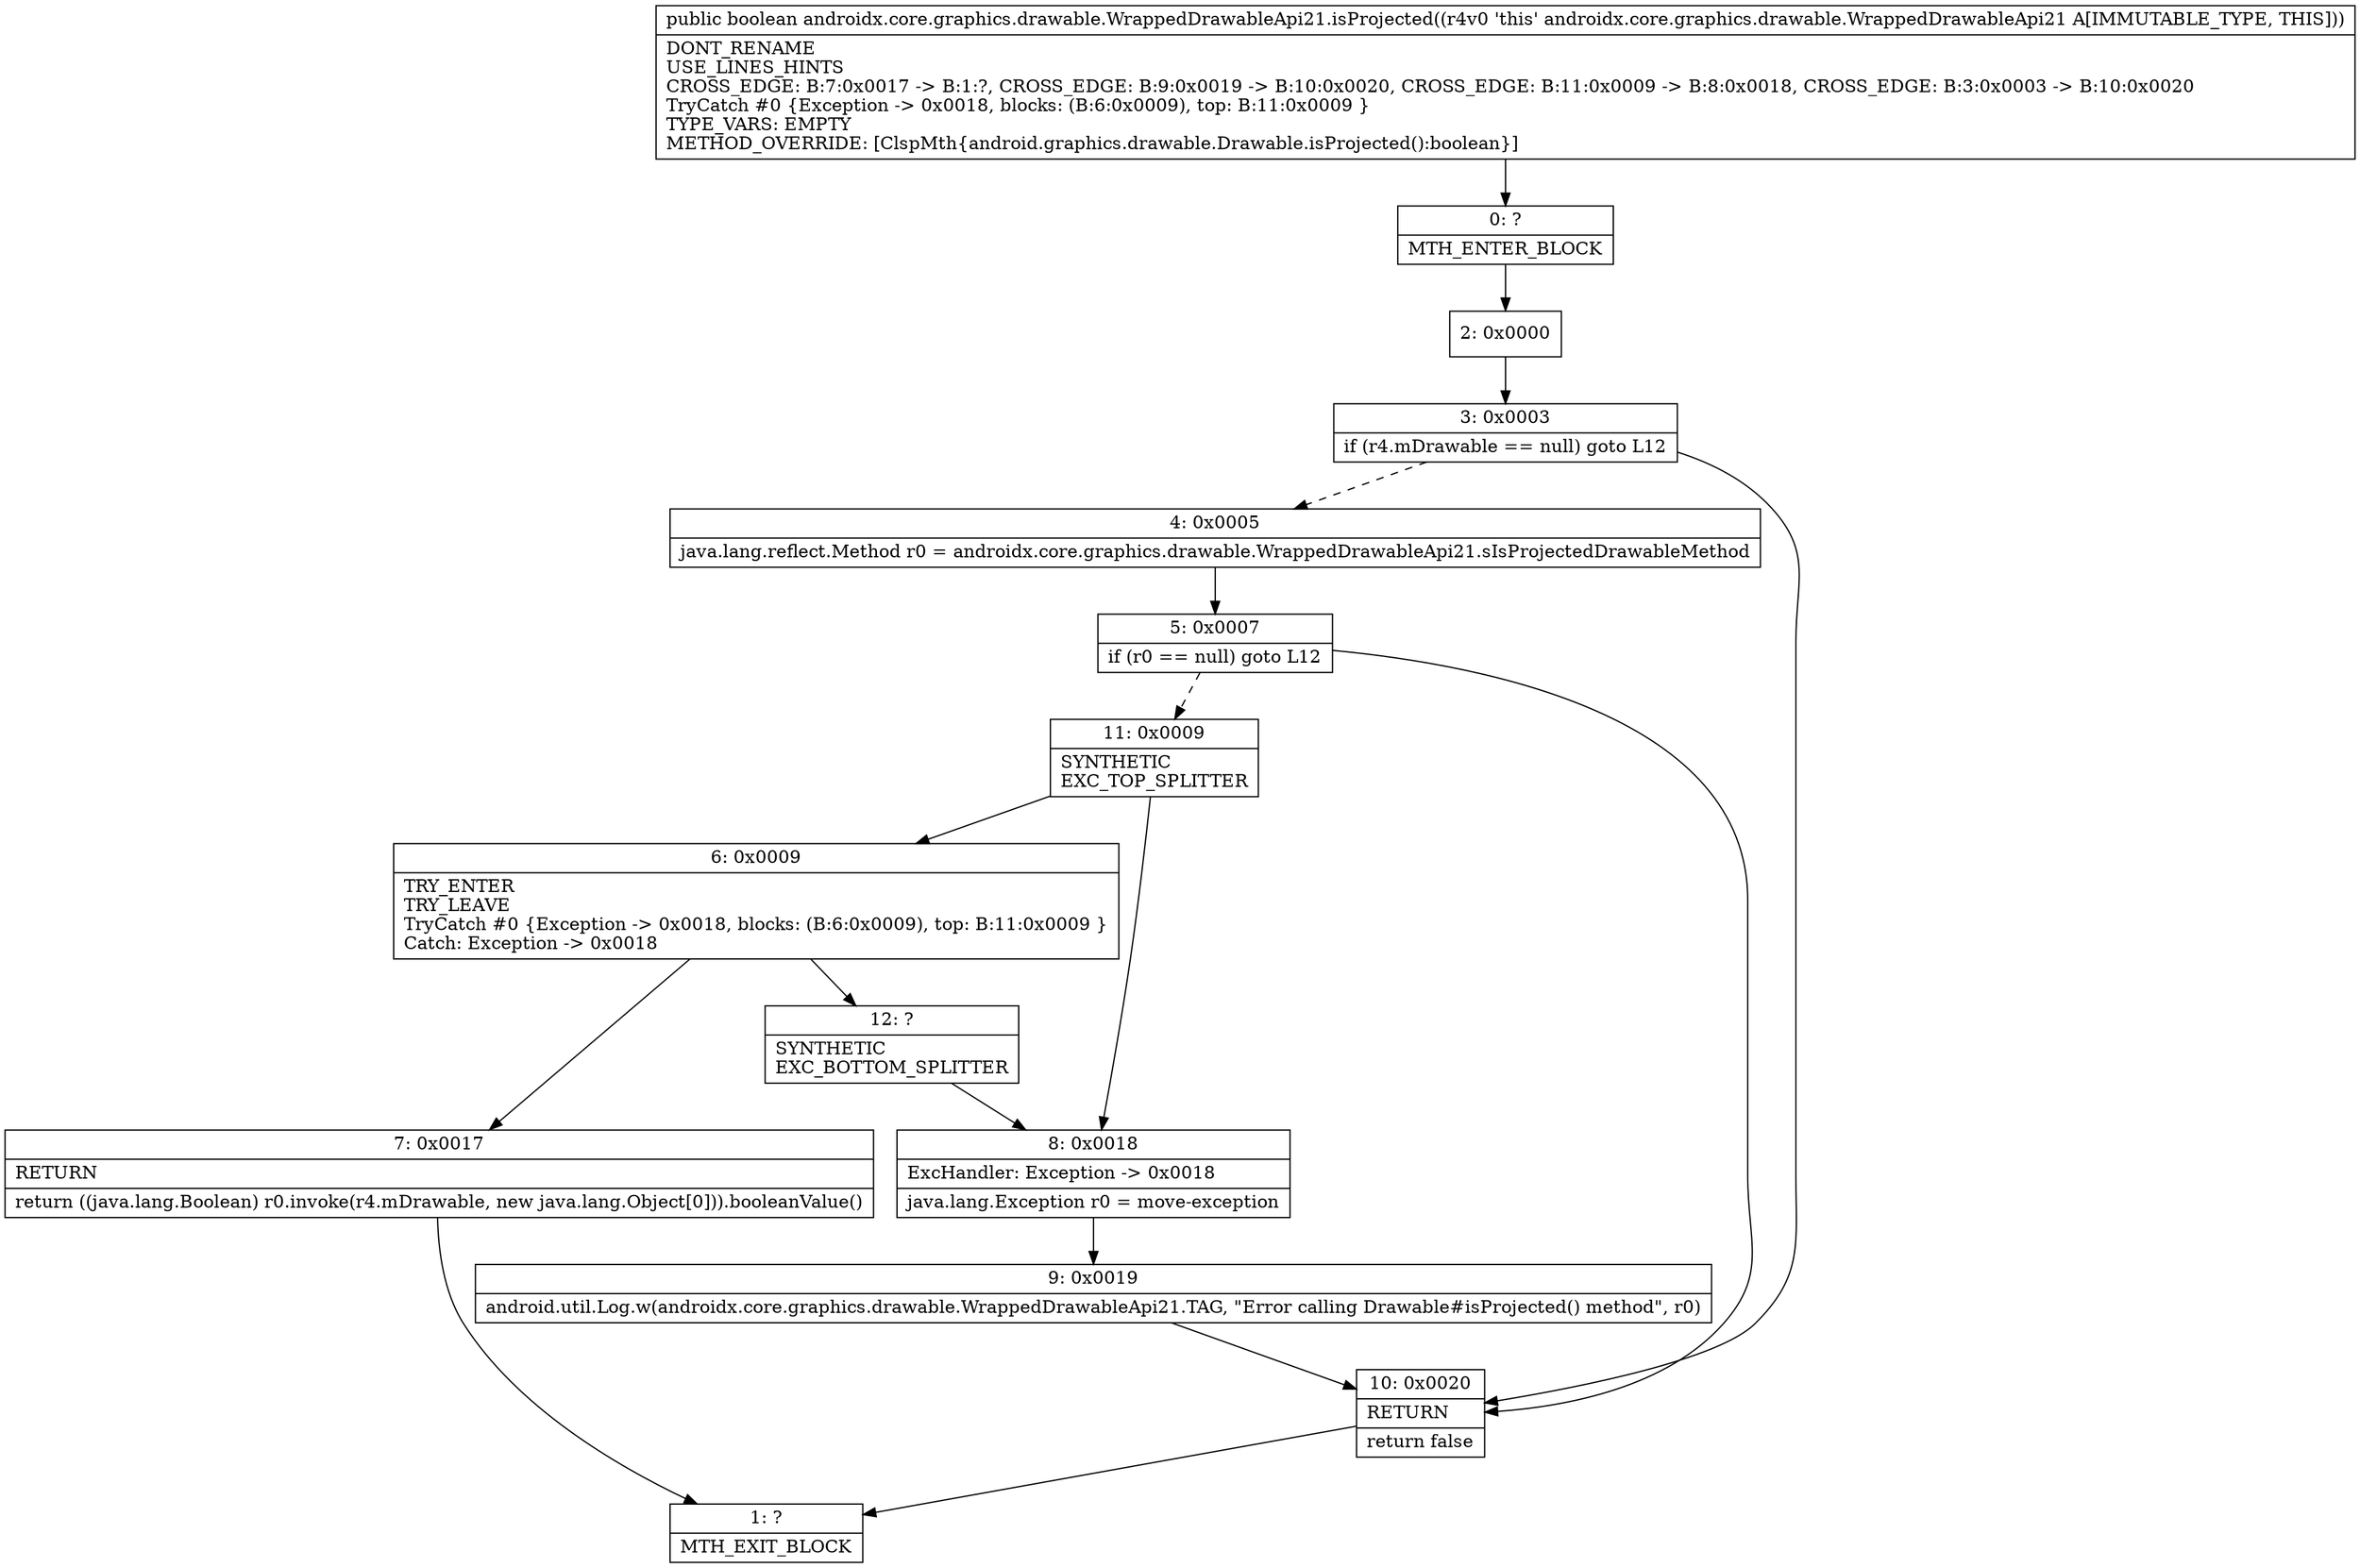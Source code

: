 digraph "CFG forandroidx.core.graphics.drawable.WrappedDrawableApi21.isProjected()Z" {
Node_0 [shape=record,label="{0\:\ ?|MTH_ENTER_BLOCK\l}"];
Node_2 [shape=record,label="{2\:\ 0x0000}"];
Node_3 [shape=record,label="{3\:\ 0x0003|if (r4.mDrawable == null) goto L12\l}"];
Node_4 [shape=record,label="{4\:\ 0x0005|java.lang.reflect.Method r0 = androidx.core.graphics.drawable.WrappedDrawableApi21.sIsProjectedDrawableMethod\l}"];
Node_5 [shape=record,label="{5\:\ 0x0007|if (r0 == null) goto L12\l}"];
Node_11 [shape=record,label="{11\:\ 0x0009|SYNTHETIC\lEXC_TOP_SPLITTER\l}"];
Node_6 [shape=record,label="{6\:\ 0x0009|TRY_ENTER\lTRY_LEAVE\lTryCatch #0 \{Exception \-\> 0x0018, blocks: (B:6:0x0009), top: B:11:0x0009 \}\lCatch: Exception \-\> 0x0018\l}"];
Node_7 [shape=record,label="{7\:\ 0x0017|RETURN\l|return ((java.lang.Boolean) r0.invoke(r4.mDrawable, new java.lang.Object[0])).booleanValue()\l}"];
Node_1 [shape=record,label="{1\:\ ?|MTH_EXIT_BLOCK\l}"];
Node_12 [shape=record,label="{12\:\ ?|SYNTHETIC\lEXC_BOTTOM_SPLITTER\l}"];
Node_8 [shape=record,label="{8\:\ 0x0018|ExcHandler: Exception \-\> 0x0018\l|java.lang.Exception r0 = move\-exception\l}"];
Node_9 [shape=record,label="{9\:\ 0x0019|android.util.Log.w(androidx.core.graphics.drawable.WrappedDrawableApi21.TAG, \"Error calling Drawable#isProjected() method\", r0)\l}"];
Node_10 [shape=record,label="{10\:\ 0x0020|RETURN\l|return false\l}"];
MethodNode[shape=record,label="{public boolean androidx.core.graphics.drawable.WrappedDrawableApi21.isProjected((r4v0 'this' androidx.core.graphics.drawable.WrappedDrawableApi21 A[IMMUTABLE_TYPE, THIS]))  | DONT_RENAME\lUSE_LINES_HINTS\lCROSS_EDGE: B:7:0x0017 \-\> B:1:?, CROSS_EDGE: B:9:0x0019 \-\> B:10:0x0020, CROSS_EDGE: B:11:0x0009 \-\> B:8:0x0018, CROSS_EDGE: B:3:0x0003 \-\> B:10:0x0020\lTryCatch #0 \{Exception \-\> 0x0018, blocks: (B:6:0x0009), top: B:11:0x0009 \}\lTYPE_VARS: EMPTY\lMETHOD_OVERRIDE: [ClspMth\{android.graphics.drawable.Drawable.isProjected():boolean\}]\l}"];
MethodNode -> Node_0;Node_0 -> Node_2;
Node_2 -> Node_3;
Node_3 -> Node_4[style=dashed];
Node_3 -> Node_10;
Node_4 -> Node_5;
Node_5 -> Node_10;
Node_5 -> Node_11[style=dashed];
Node_11 -> Node_6;
Node_11 -> Node_8;
Node_6 -> Node_7;
Node_6 -> Node_12;
Node_7 -> Node_1;
Node_12 -> Node_8;
Node_8 -> Node_9;
Node_9 -> Node_10;
Node_10 -> Node_1;
}

